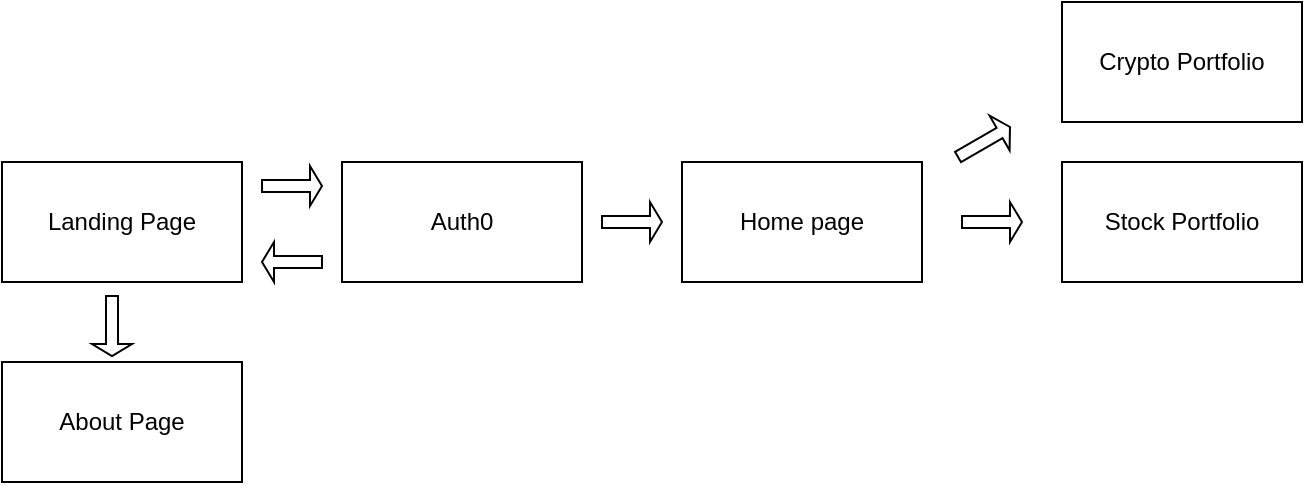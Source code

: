 <mxfile>
    <diagram id="0_qJVqcuCMGb8bSWoqHR" name="Page-1">
        <mxGraphModel dx="1103" dy="344" grid="1" gridSize="10" guides="1" tooltips="1" connect="1" arrows="1" fold="1" page="1" pageScale="1" pageWidth="827" pageHeight="1169" math="0" shadow="0">
            <root>
                <mxCell id="0"/>
                <mxCell id="1" parent="0"/>
                <mxCell id="2" value="Landing Page" style="rounded=0;whiteSpace=wrap;html=1;" parent="1" vertex="1">
                    <mxGeometry x="110" y="140" width="120" height="60" as="geometry"/>
                </mxCell>
                <mxCell id="3" value="" style="shape=singleArrow;whiteSpace=wrap;html=1;" parent="1" vertex="1">
                    <mxGeometry x="240" y="142" width="30" height="20" as="geometry"/>
                </mxCell>
                <mxCell id="4" value="Auth0" style="rounded=0;whiteSpace=wrap;html=1;" parent="1" vertex="1">
                    <mxGeometry x="280" y="140" width="120" height="60" as="geometry"/>
                </mxCell>
                <mxCell id="5" value="" style="shape=singleArrow;whiteSpace=wrap;html=1;" parent="1" vertex="1">
                    <mxGeometry x="410" y="160" width="30" height="20" as="geometry"/>
                </mxCell>
                <mxCell id="6" value="" style="shape=singleArrow;whiteSpace=wrap;html=1;rotation=-180;" parent="1" vertex="1">
                    <mxGeometry x="240" y="180" width="30" height="20" as="geometry"/>
                </mxCell>
                <mxCell id="7" value="Home page" style="rounded=0;whiteSpace=wrap;html=1;" parent="1" vertex="1">
                    <mxGeometry x="450" y="140" width="120" height="60" as="geometry"/>
                </mxCell>
                <mxCell id="8" value="Crypto Portfolio" style="rounded=0;whiteSpace=wrap;html=1;" parent="1" vertex="1">
                    <mxGeometry x="640" y="60" width="120" height="60" as="geometry"/>
                </mxCell>
                <mxCell id="9" value="" style="shape=singleArrow;whiteSpace=wrap;html=1;rotation=-30;" parent="1" vertex="1">
                    <mxGeometry x="586" y="120" width="30" height="20" as="geometry"/>
                </mxCell>
                <mxCell id="10" value="" style="shape=singleArrow;whiteSpace=wrap;html=1;" parent="1" vertex="1">
                    <mxGeometry x="590" y="160" width="30" height="20" as="geometry"/>
                </mxCell>
                <mxCell id="12" value="Stock Portfolio" style="rounded=0;whiteSpace=wrap;html=1;" parent="1" vertex="1">
                    <mxGeometry x="640" y="140" width="120" height="60" as="geometry"/>
                </mxCell>
                <mxCell id="14" value="" style="shape=singleArrow;whiteSpace=wrap;html=1;rotation=90;" vertex="1" parent="1">
                    <mxGeometry x="150" y="212" width="30" height="20" as="geometry"/>
                </mxCell>
                <mxCell id="15" value="About Page" style="rounded=0;whiteSpace=wrap;html=1;" vertex="1" parent="1">
                    <mxGeometry x="110" y="240" width="120" height="60" as="geometry"/>
                </mxCell>
            </root>
        </mxGraphModel>
    </diagram>
</mxfile>